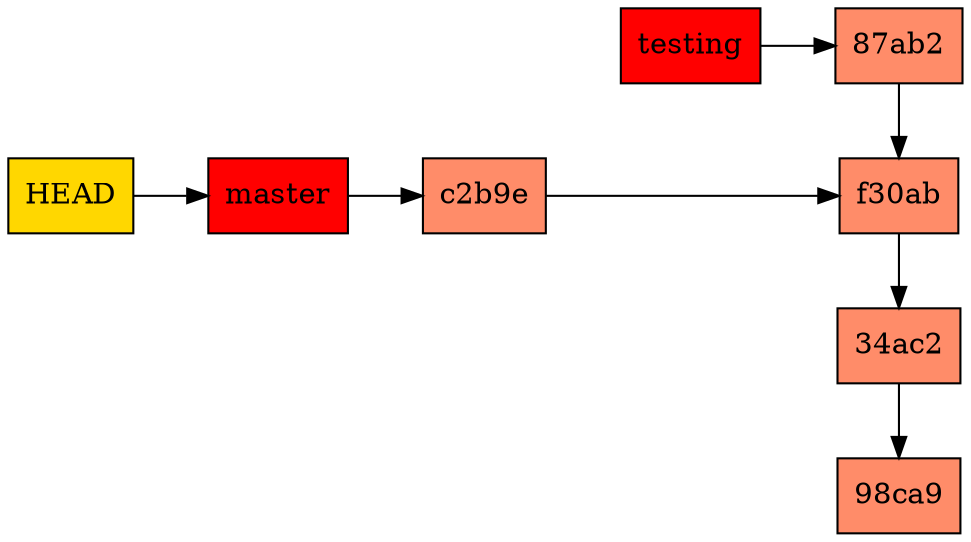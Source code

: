 digraph git {
    graph [dpi=300]
    rankdir="LR"

    commit1 [label="98ca9", shape="rect", style="filled", fillcolor="salmon1"]
    commit2 [label="34ac2", shape="rect", style="filled", fillcolor="salmon1"]
    commit3 [label="f30ab", shape="rect", style="filled", fillcolor="salmon1"]
    commit4 [label="87ab2", shape="rect", style="filled", fillcolor="salmon1"]
    commit5 [label="c2b9e", shape="rect", style="filled", fillcolor="salmon1"]
    testing [label="testing", shape="rect", style="filled", fillcolor="red"]
    master [label="master", shape="rect", style="filled", fillcolor="red"]
    head [label="HEAD", shape="rect", style="filled", fillcolor="gold"]

    {rank="same"; head}
    {rank="same"; master}
    {rank="same"; commit1; commit2; commit3; commit4} 
    {rank="same"; testing}

    commit2 -> commit1 [minlen=2]
    commit3 -> commit2 [minlen=2]
    commit4 -> commit3 [minlen=2]
    commit5 -> commit3 [minlen=2]

    testing -> commit4
    master -> commit5
    
    head -> master
}